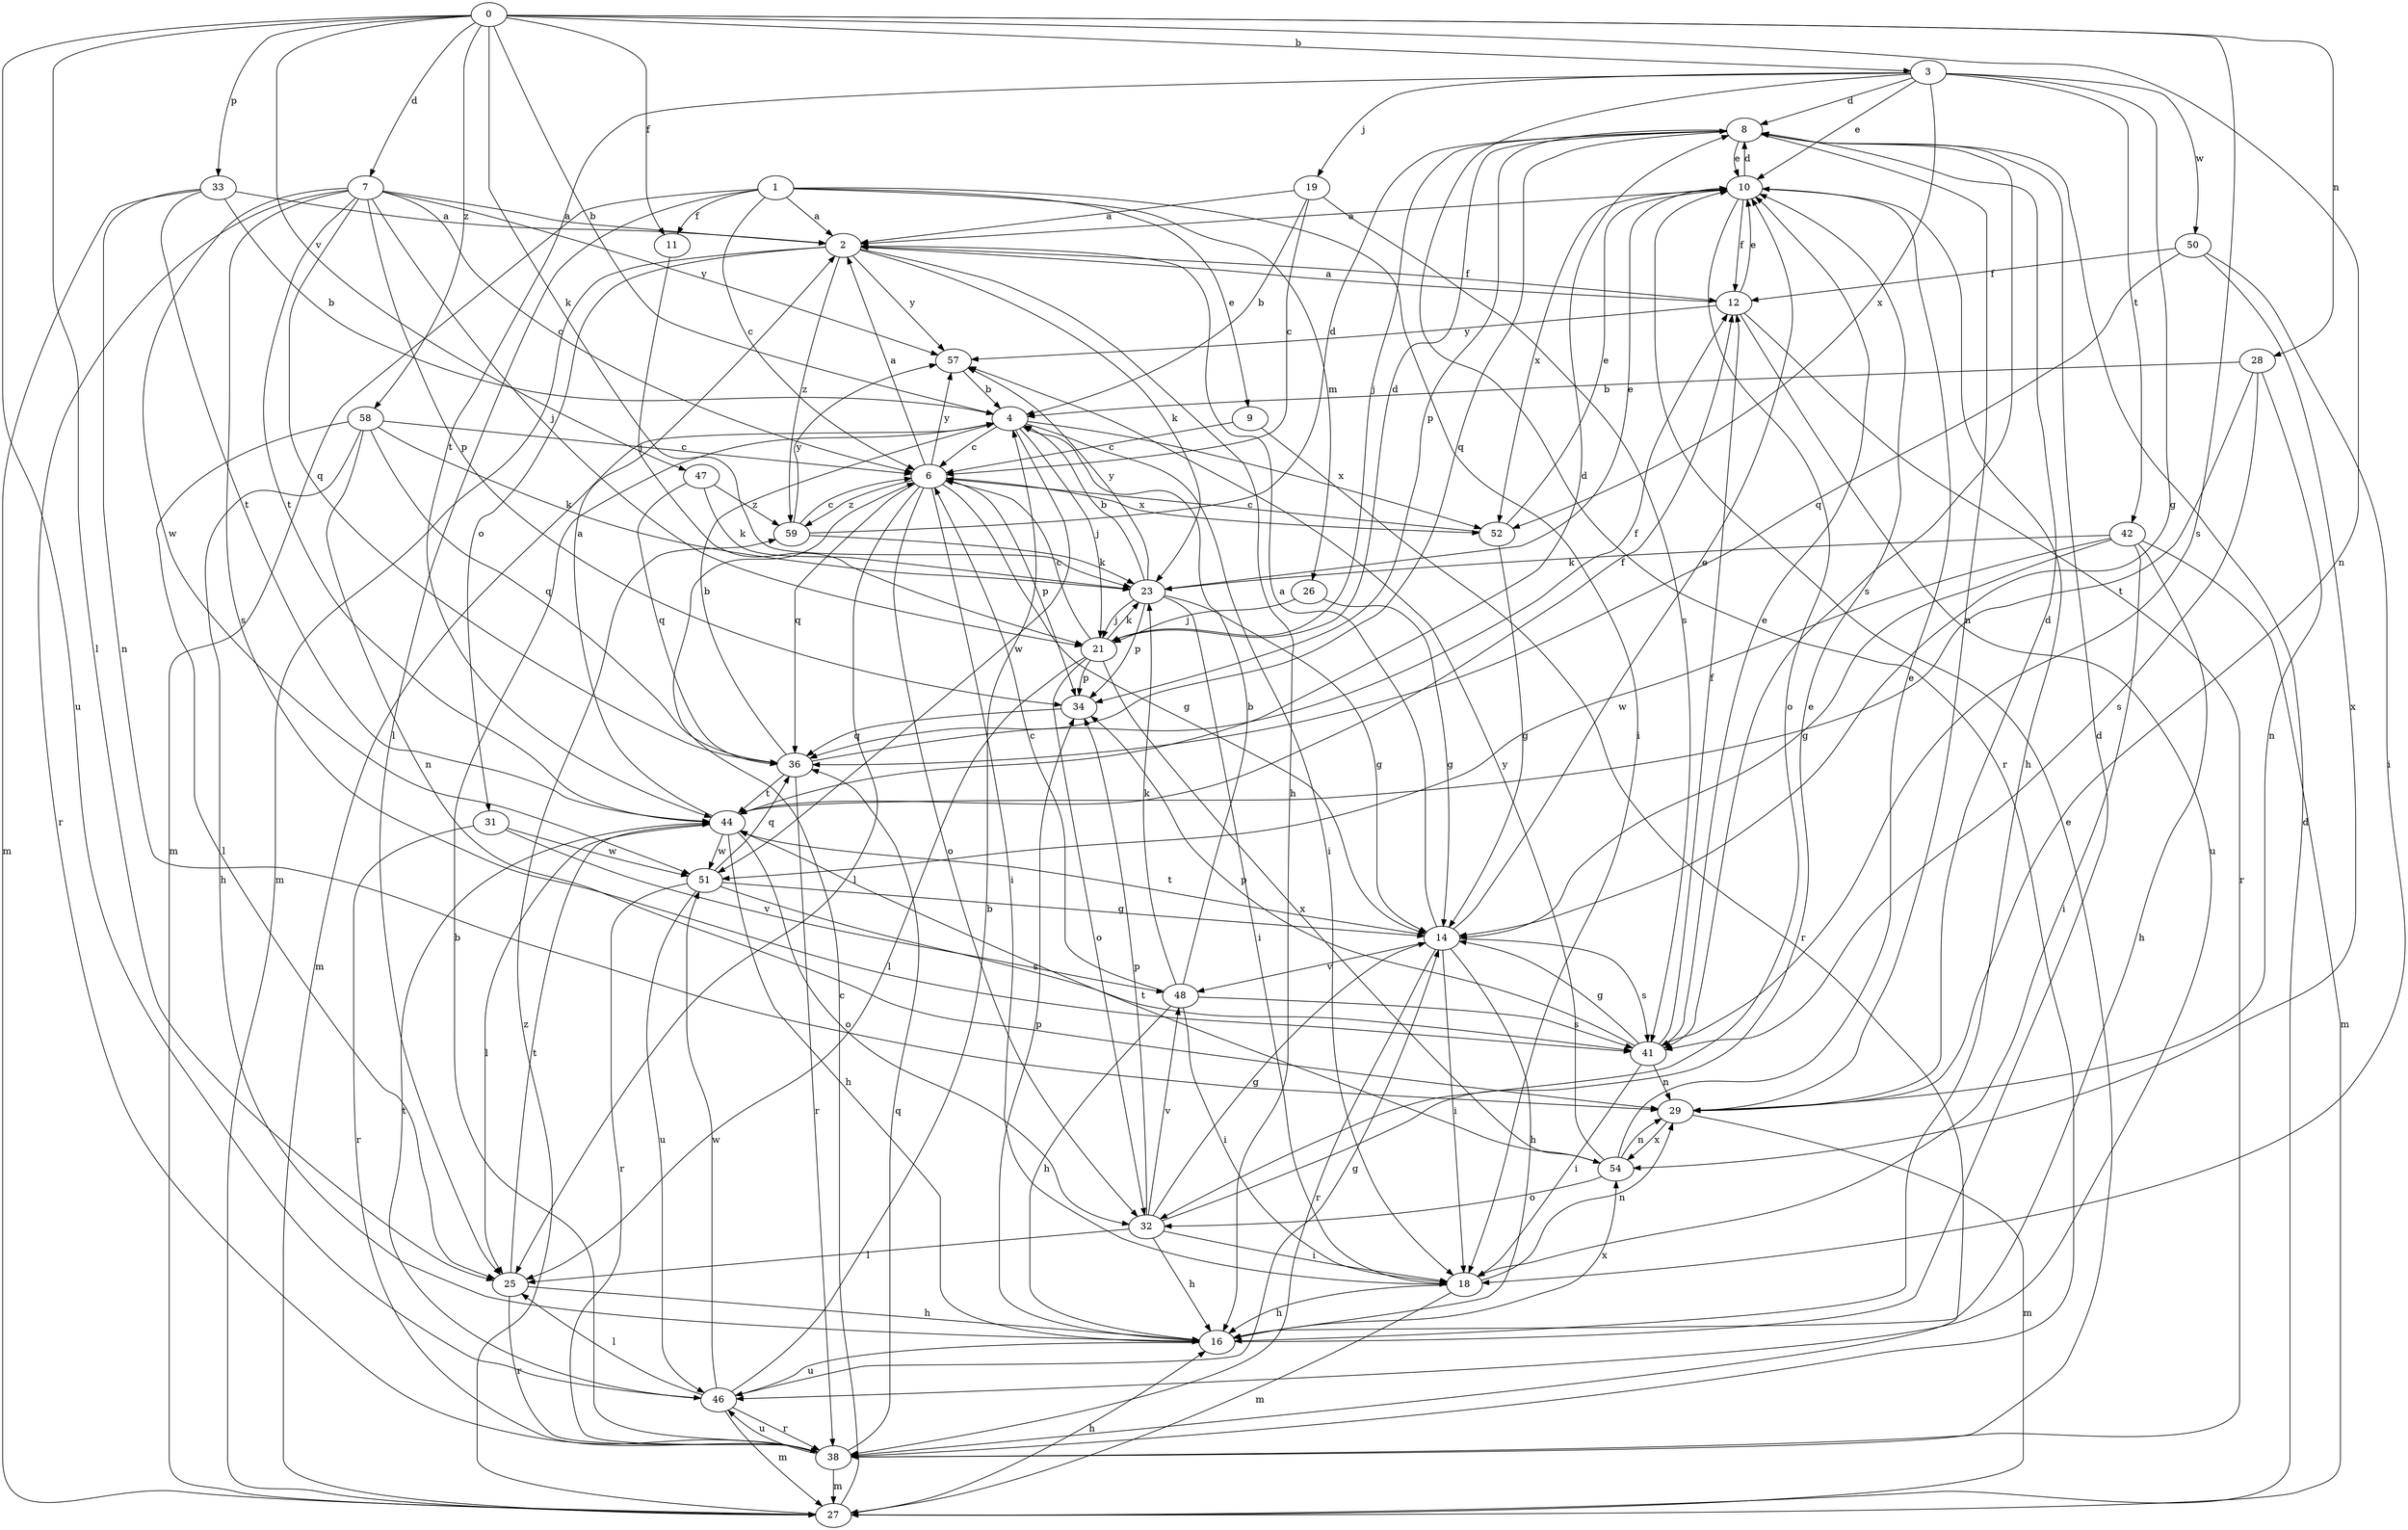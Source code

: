 strict digraph  {
0;
1;
2;
3;
4;
6;
7;
8;
9;
10;
11;
12;
14;
16;
18;
19;
21;
23;
25;
26;
27;
28;
29;
31;
32;
33;
34;
36;
38;
41;
42;
44;
46;
47;
48;
50;
51;
52;
54;
57;
58;
59;
0 -> 3  [label=b];
0 -> 4  [label=b];
0 -> 7  [label=d];
0 -> 11  [label=f];
0 -> 23  [label=k];
0 -> 25  [label=l];
0 -> 28  [label=n];
0 -> 29  [label=n];
0 -> 33  [label=p];
0 -> 41  [label=s];
0 -> 46  [label=u];
0 -> 47  [label=v];
0 -> 58  [label=z];
1 -> 2  [label=a];
1 -> 6  [label=c];
1 -> 9  [label=e];
1 -> 11  [label=f];
1 -> 18  [label=i];
1 -> 25  [label=l];
1 -> 26  [label=m];
1 -> 27  [label=m];
2 -> 12  [label=f];
2 -> 16  [label=h];
2 -> 23  [label=k];
2 -> 27  [label=m];
2 -> 31  [label=o];
2 -> 57  [label=y];
2 -> 59  [label=z];
3 -> 8  [label=d];
3 -> 10  [label=e];
3 -> 14  [label=g];
3 -> 19  [label=j];
3 -> 38  [label=r];
3 -> 42  [label=t];
3 -> 44  [label=t];
3 -> 50  [label=w];
3 -> 52  [label=x];
4 -> 6  [label=c];
4 -> 18  [label=i];
4 -> 21  [label=j];
4 -> 27  [label=m];
4 -> 51  [label=w];
4 -> 52  [label=x];
6 -> 2  [label=a];
6 -> 14  [label=g];
6 -> 18  [label=i];
6 -> 25  [label=l];
6 -> 32  [label=o];
6 -> 34  [label=p];
6 -> 36  [label=q];
6 -> 52  [label=x];
6 -> 57  [label=y];
6 -> 59  [label=z];
7 -> 2  [label=a];
7 -> 6  [label=c];
7 -> 21  [label=j];
7 -> 34  [label=p];
7 -> 36  [label=q];
7 -> 38  [label=r];
7 -> 41  [label=s];
7 -> 44  [label=t];
7 -> 51  [label=w];
7 -> 57  [label=y];
8 -> 10  [label=e];
8 -> 21  [label=j];
8 -> 29  [label=n];
8 -> 34  [label=p];
8 -> 36  [label=q];
8 -> 41  [label=s];
9 -> 6  [label=c];
9 -> 38  [label=r];
10 -> 2  [label=a];
10 -> 8  [label=d];
10 -> 12  [label=f];
10 -> 16  [label=h];
10 -> 32  [label=o];
10 -> 52  [label=x];
11 -> 21  [label=j];
12 -> 2  [label=a];
12 -> 10  [label=e];
12 -> 38  [label=r];
12 -> 46  [label=u];
12 -> 57  [label=y];
14 -> 2  [label=a];
14 -> 10  [label=e];
14 -> 16  [label=h];
14 -> 18  [label=i];
14 -> 38  [label=r];
14 -> 41  [label=s];
14 -> 44  [label=t];
14 -> 48  [label=v];
16 -> 8  [label=d];
16 -> 34  [label=p];
16 -> 46  [label=u];
16 -> 54  [label=x];
18 -> 16  [label=h];
18 -> 27  [label=m];
18 -> 29  [label=n];
19 -> 2  [label=a];
19 -> 4  [label=b];
19 -> 6  [label=c];
19 -> 41  [label=s];
21 -> 6  [label=c];
21 -> 8  [label=d];
21 -> 23  [label=k];
21 -> 25  [label=l];
21 -> 32  [label=o];
21 -> 34  [label=p];
21 -> 54  [label=x];
23 -> 4  [label=b];
23 -> 10  [label=e];
23 -> 14  [label=g];
23 -> 18  [label=i];
23 -> 21  [label=j];
23 -> 34  [label=p];
23 -> 57  [label=y];
25 -> 16  [label=h];
25 -> 38  [label=r];
25 -> 44  [label=t];
26 -> 14  [label=g];
26 -> 21  [label=j];
27 -> 6  [label=c];
27 -> 8  [label=d];
27 -> 16  [label=h];
27 -> 59  [label=z];
28 -> 4  [label=b];
28 -> 29  [label=n];
28 -> 41  [label=s];
28 -> 44  [label=t];
29 -> 8  [label=d];
29 -> 27  [label=m];
29 -> 54  [label=x];
31 -> 38  [label=r];
31 -> 48  [label=v];
31 -> 51  [label=w];
32 -> 10  [label=e];
32 -> 14  [label=g];
32 -> 16  [label=h];
32 -> 18  [label=i];
32 -> 25  [label=l];
32 -> 34  [label=p];
32 -> 48  [label=v];
33 -> 2  [label=a];
33 -> 4  [label=b];
33 -> 27  [label=m];
33 -> 29  [label=n];
33 -> 44  [label=t];
34 -> 36  [label=q];
36 -> 4  [label=b];
36 -> 12  [label=f];
36 -> 38  [label=r];
36 -> 44  [label=t];
38 -> 4  [label=b];
38 -> 10  [label=e];
38 -> 27  [label=m];
38 -> 36  [label=q];
38 -> 46  [label=u];
41 -> 10  [label=e];
41 -> 12  [label=f];
41 -> 14  [label=g];
41 -> 18  [label=i];
41 -> 29  [label=n];
41 -> 34  [label=p];
42 -> 14  [label=g];
42 -> 16  [label=h];
42 -> 18  [label=i];
42 -> 23  [label=k];
42 -> 27  [label=m];
42 -> 51  [label=w];
44 -> 2  [label=a];
44 -> 8  [label=d];
44 -> 12  [label=f];
44 -> 16  [label=h];
44 -> 25  [label=l];
44 -> 32  [label=o];
44 -> 51  [label=w];
46 -> 4  [label=b];
46 -> 14  [label=g];
46 -> 25  [label=l];
46 -> 27  [label=m];
46 -> 38  [label=r];
46 -> 44  [label=t];
46 -> 51  [label=w];
47 -> 23  [label=k];
47 -> 36  [label=q];
47 -> 59  [label=z];
48 -> 4  [label=b];
48 -> 6  [label=c];
48 -> 16  [label=h];
48 -> 18  [label=i];
48 -> 23  [label=k];
48 -> 41  [label=s];
50 -> 12  [label=f];
50 -> 18  [label=i];
50 -> 36  [label=q];
50 -> 54  [label=x];
51 -> 14  [label=g];
51 -> 36  [label=q];
51 -> 38  [label=r];
51 -> 41  [label=s];
51 -> 46  [label=u];
52 -> 6  [label=c];
52 -> 10  [label=e];
52 -> 14  [label=g];
54 -> 10  [label=e];
54 -> 29  [label=n];
54 -> 32  [label=o];
54 -> 44  [label=t];
54 -> 57  [label=y];
57 -> 4  [label=b];
58 -> 6  [label=c];
58 -> 16  [label=h];
58 -> 23  [label=k];
58 -> 25  [label=l];
58 -> 29  [label=n];
58 -> 36  [label=q];
59 -> 6  [label=c];
59 -> 8  [label=d];
59 -> 23  [label=k];
59 -> 57  [label=y];
}
